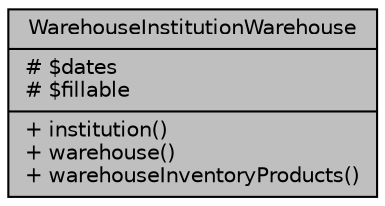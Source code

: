 digraph "WarehouseInstitutionWarehouse"
{
 // LATEX_PDF_SIZE
  bgcolor="transparent";
  edge [fontname="Helvetica",fontsize="10",labelfontname="Helvetica",labelfontsize="10"];
  node [fontname="Helvetica",fontsize="10",shape=record];
  Node1 [label="{WarehouseInstitutionWarehouse\n|# $dates\l# $fillable\l|+ institution()\l+ warehouse()\l+ warehouseInventoryProducts()\l}",height=0.2,width=0.4,color="black", fillcolor="grey75", style="filled", fontcolor="black",tooltip="Datos de los almacenes gestionados por cada institución."];
}
